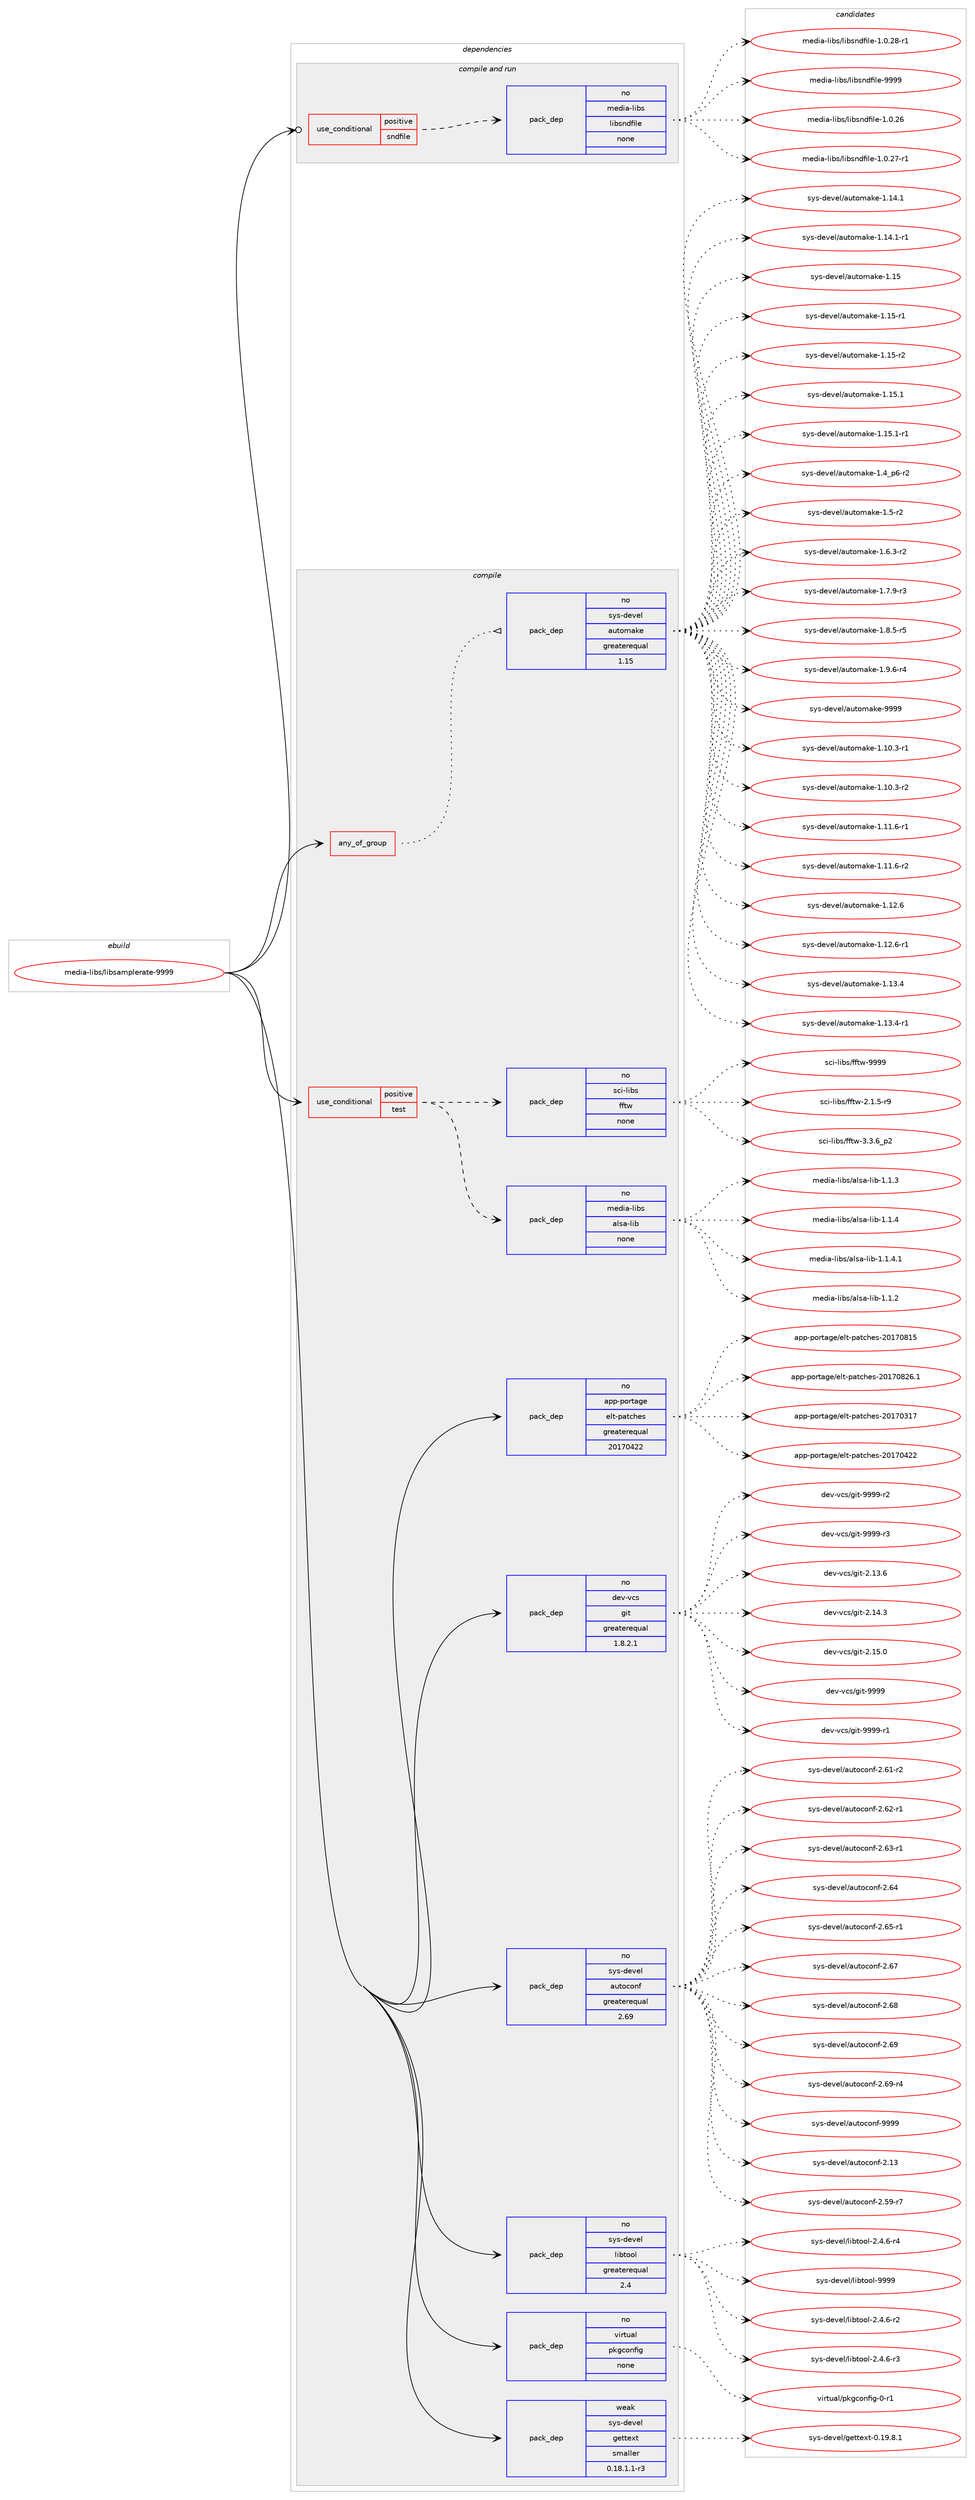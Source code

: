 digraph prolog {

# *************
# Graph options
# *************

newrank=true;
concentrate=true;
compound=true;
graph [rankdir=LR,fontname=Helvetica,fontsize=10,ranksep=1.5];#, ranksep=2.5, nodesep=0.2];
edge  [arrowhead=vee];
node  [fontname=Helvetica,fontsize=10];

# **********
# The ebuild
# **********

subgraph cluster_leftcol {
color=gray;
rank=same;
label=<<i>ebuild</i>>;
id [label="media-libs/libsamplerate-9999", color=red, width=4, href="../media-libs/libsamplerate-9999.svg"];
}

# ****************
# The dependencies
# ****************

subgraph cluster_midcol {
color=gray;
label=<<i>dependencies</i>>;
subgraph cluster_compile {
fillcolor="#eeeeee";
style=filled;
label=<<i>compile</i>>;
subgraph any5574 {
dependency365171 [label=<<TABLE BORDER="0" CELLBORDER="1" CELLSPACING="0" CELLPADDING="4"><TR><TD CELLPADDING="10">any_of_group</TD></TR></TABLE>>, shape=none, color=red];subgraph pack269468 {
dependency365172 [label=<<TABLE BORDER="0" CELLBORDER="1" CELLSPACING="0" CELLPADDING="4" WIDTH="220"><TR><TD ROWSPAN="6" CELLPADDING="30">pack_dep</TD></TR><TR><TD WIDTH="110">no</TD></TR><TR><TD>sys-devel</TD></TR><TR><TD>automake</TD></TR><TR><TD>greaterequal</TD></TR><TR><TD>1.15</TD></TR></TABLE>>, shape=none, color=blue];
}
dependency365171:e -> dependency365172:w [weight=20,style="dotted",arrowhead="oinv"];
}
id:e -> dependency365171:w [weight=20,style="solid",arrowhead="vee"];
subgraph cond89991 {
dependency365173 [label=<<TABLE BORDER="0" CELLBORDER="1" CELLSPACING="0" CELLPADDING="4"><TR><TD ROWSPAN="3" CELLPADDING="10">use_conditional</TD></TR><TR><TD>positive</TD></TR><TR><TD>test</TD></TR></TABLE>>, shape=none, color=red];
subgraph pack269469 {
dependency365174 [label=<<TABLE BORDER="0" CELLBORDER="1" CELLSPACING="0" CELLPADDING="4" WIDTH="220"><TR><TD ROWSPAN="6" CELLPADDING="30">pack_dep</TD></TR><TR><TD WIDTH="110">no</TD></TR><TR><TD>media-libs</TD></TR><TR><TD>alsa-lib</TD></TR><TR><TD>none</TD></TR><TR><TD></TD></TR></TABLE>>, shape=none, color=blue];
}
dependency365173:e -> dependency365174:w [weight=20,style="dashed",arrowhead="vee"];
subgraph pack269470 {
dependency365175 [label=<<TABLE BORDER="0" CELLBORDER="1" CELLSPACING="0" CELLPADDING="4" WIDTH="220"><TR><TD ROWSPAN="6" CELLPADDING="30">pack_dep</TD></TR><TR><TD WIDTH="110">no</TD></TR><TR><TD>sci-libs</TD></TR><TR><TD>fftw</TD></TR><TR><TD>none</TD></TR><TR><TD></TD></TR></TABLE>>, shape=none, color=blue];
}
dependency365173:e -> dependency365175:w [weight=20,style="dashed",arrowhead="vee"];
}
id:e -> dependency365173:w [weight=20,style="solid",arrowhead="vee"];
subgraph pack269471 {
dependency365176 [label=<<TABLE BORDER="0" CELLBORDER="1" CELLSPACING="0" CELLPADDING="4" WIDTH="220"><TR><TD ROWSPAN="6" CELLPADDING="30">pack_dep</TD></TR><TR><TD WIDTH="110">no</TD></TR><TR><TD>app-portage</TD></TR><TR><TD>elt-patches</TD></TR><TR><TD>greaterequal</TD></TR><TR><TD>20170422</TD></TR></TABLE>>, shape=none, color=blue];
}
id:e -> dependency365176:w [weight=20,style="solid",arrowhead="vee"];
subgraph pack269472 {
dependency365177 [label=<<TABLE BORDER="0" CELLBORDER="1" CELLSPACING="0" CELLPADDING="4" WIDTH="220"><TR><TD ROWSPAN="6" CELLPADDING="30">pack_dep</TD></TR><TR><TD WIDTH="110">no</TD></TR><TR><TD>dev-vcs</TD></TR><TR><TD>git</TD></TR><TR><TD>greaterequal</TD></TR><TR><TD>1.8.2.1</TD></TR></TABLE>>, shape=none, color=blue];
}
id:e -> dependency365177:w [weight=20,style="solid",arrowhead="vee"];
subgraph pack269473 {
dependency365178 [label=<<TABLE BORDER="0" CELLBORDER="1" CELLSPACING="0" CELLPADDING="4" WIDTH="220"><TR><TD ROWSPAN="6" CELLPADDING="30">pack_dep</TD></TR><TR><TD WIDTH="110">no</TD></TR><TR><TD>sys-devel</TD></TR><TR><TD>autoconf</TD></TR><TR><TD>greaterequal</TD></TR><TR><TD>2.69</TD></TR></TABLE>>, shape=none, color=blue];
}
id:e -> dependency365178:w [weight=20,style="solid",arrowhead="vee"];
subgraph pack269474 {
dependency365179 [label=<<TABLE BORDER="0" CELLBORDER="1" CELLSPACING="0" CELLPADDING="4" WIDTH="220"><TR><TD ROWSPAN="6" CELLPADDING="30">pack_dep</TD></TR><TR><TD WIDTH="110">no</TD></TR><TR><TD>sys-devel</TD></TR><TR><TD>libtool</TD></TR><TR><TD>greaterequal</TD></TR><TR><TD>2.4</TD></TR></TABLE>>, shape=none, color=blue];
}
id:e -> dependency365179:w [weight=20,style="solid",arrowhead="vee"];
subgraph pack269475 {
dependency365180 [label=<<TABLE BORDER="0" CELLBORDER="1" CELLSPACING="0" CELLPADDING="4" WIDTH="220"><TR><TD ROWSPAN="6" CELLPADDING="30">pack_dep</TD></TR><TR><TD WIDTH="110">no</TD></TR><TR><TD>virtual</TD></TR><TR><TD>pkgconfig</TD></TR><TR><TD>none</TD></TR><TR><TD></TD></TR></TABLE>>, shape=none, color=blue];
}
id:e -> dependency365180:w [weight=20,style="solid",arrowhead="vee"];
subgraph pack269476 {
dependency365181 [label=<<TABLE BORDER="0" CELLBORDER="1" CELLSPACING="0" CELLPADDING="4" WIDTH="220"><TR><TD ROWSPAN="6" CELLPADDING="30">pack_dep</TD></TR><TR><TD WIDTH="110">weak</TD></TR><TR><TD>sys-devel</TD></TR><TR><TD>gettext</TD></TR><TR><TD>smaller</TD></TR><TR><TD>0.18.1.1-r3</TD></TR></TABLE>>, shape=none, color=blue];
}
id:e -> dependency365181:w [weight=20,style="solid",arrowhead="vee"];
}
subgraph cluster_compileandrun {
fillcolor="#eeeeee";
style=filled;
label=<<i>compile and run</i>>;
subgraph cond89992 {
dependency365182 [label=<<TABLE BORDER="0" CELLBORDER="1" CELLSPACING="0" CELLPADDING="4"><TR><TD ROWSPAN="3" CELLPADDING="10">use_conditional</TD></TR><TR><TD>positive</TD></TR><TR><TD>sndfile</TD></TR></TABLE>>, shape=none, color=red];
subgraph pack269477 {
dependency365183 [label=<<TABLE BORDER="0" CELLBORDER="1" CELLSPACING="0" CELLPADDING="4" WIDTH="220"><TR><TD ROWSPAN="6" CELLPADDING="30">pack_dep</TD></TR><TR><TD WIDTH="110">no</TD></TR><TR><TD>media-libs</TD></TR><TR><TD>libsndfile</TD></TR><TR><TD>none</TD></TR><TR><TD></TD></TR></TABLE>>, shape=none, color=blue];
}
dependency365182:e -> dependency365183:w [weight=20,style="dashed",arrowhead="vee"];
}
id:e -> dependency365182:w [weight=20,style="solid",arrowhead="odotvee"];
}
subgraph cluster_run {
fillcolor="#eeeeee";
style=filled;
label=<<i>run</i>>;
}
}

# **************
# The candidates
# **************

subgraph cluster_choices {
rank=same;
color=gray;
label=<<i>candidates</i>>;

subgraph choice269468 {
color=black;
nodesep=1;
choice11512111545100101118101108479711711611110997107101454946494846514511449 [label="sys-devel/automake-1.10.3-r1", color=red, width=4,href="../sys-devel/automake-1.10.3-r1.svg"];
choice11512111545100101118101108479711711611110997107101454946494846514511450 [label="sys-devel/automake-1.10.3-r2", color=red, width=4,href="../sys-devel/automake-1.10.3-r2.svg"];
choice11512111545100101118101108479711711611110997107101454946494946544511449 [label="sys-devel/automake-1.11.6-r1", color=red, width=4,href="../sys-devel/automake-1.11.6-r1.svg"];
choice11512111545100101118101108479711711611110997107101454946494946544511450 [label="sys-devel/automake-1.11.6-r2", color=red, width=4,href="../sys-devel/automake-1.11.6-r2.svg"];
choice1151211154510010111810110847971171161111099710710145494649504654 [label="sys-devel/automake-1.12.6", color=red, width=4,href="../sys-devel/automake-1.12.6.svg"];
choice11512111545100101118101108479711711611110997107101454946495046544511449 [label="sys-devel/automake-1.12.6-r1", color=red, width=4,href="../sys-devel/automake-1.12.6-r1.svg"];
choice1151211154510010111810110847971171161111099710710145494649514652 [label="sys-devel/automake-1.13.4", color=red, width=4,href="../sys-devel/automake-1.13.4.svg"];
choice11512111545100101118101108479711711611110997107101454946495146524511449 [label="sys-devel/automake-1.13.4-r1", color=red, width=4,href="../sys-devel/automake-1.13.4-r1.svg"];
choice1151211154510010111810110847971171161111099710710145494649524649 [label="sys-devel/automake-1.14.1", color=red, width=4,href="../sys-devel/automake-1.14.1.svg"];
choice11512111545100101118101108479711711611110997107101454946495246494511449 [label="sys-devel/automake-1.14.1-r1", color=red, width=4,href="../sys-devel/automake-1.14.1-r1.svg"];
choice115121115451001011181011084797117116111109971071014549464953 [label="sys-devel/automake-1.15", color=red, width=4,href="../sys-devel/automake-1.15.svg"];
choice1151211154510010111810110847971171161111099710710145494649534511449 [label="sys-devel/automake-1.15-r1", color=red, width=4,href="../sys-devel/automake-1.15-r1.svg"];
choice1151211154510010111810110847971171161111099710710145494649534511450 [label="sys-devel/automake-1.15-r2", color=red, width=4,href="../sys-devel/automake-1.15-r2.svg"];
choice1151211154510010111810110847971171161111099710710145494649534649 [label="sys-devel/automake-1.15.1", color=red, width=4,href="../sys-devel/automake-1.15.1.svg"];
choice11512111545100101118101108479711711611110997107101454946495346494511449 [label="sys-devel/automake-1.15.1-r1", color=red, width=4,href="../sys-devel/automake-1.15.1-r1.svg"];
choice115121115451001011181011084797117116111109971071014549465295112544511450 [label="sys-devel/automake-1.4_p6-r2", color=red, width=4,href="../sys-devel/automake-1.4_p6-r2.svg"];
choice11512111545100101118101108479711711611110997107101454946534511450 [label="sys-devel/automake-1.5-r2", color=red, width=4,href="../sys-devel/automake-1.5-r2.svg"];
choice115121115451001011181011084797117116111109971071014549465446514511450 [label="sys-devel/automake-1.6.3-r2", color=red, width=4,href="../sys-devel/automake-1.6.3-r2.svg"];
choice115121115451001011181011084797117116111109971071014549465546574511451 [label="sys-devel/automake-1.7.9-r3", color=red, width=4,href="../sys-devel/automake-1.7.9-r3.svg"];
choice115121115451001011181011084797117116111109971071014549465646534511453 [label="sys-devel/automake-1.8.5-r5", color=red, width=4,href="../sys-devel/automake-1.8.5-r5.svg"];
choice115121115451001011181011084797117116111109971071014549465746544511452 [label="sys-devel/automake-1.9.6-r4", color=red, width=4,href="../sys-devel/automake-1.9.6-r4.svg"];
choice115121115451001011181011084797117116111109971071014557575757 [label="sys-devel/automake-9999", color=red, width=4,href="../sys-devel/automake-9999.svg"];
dependency365172:e -> choice11512111545100101118101108479711711611110997107101454946494846514511449:w [style=dotted,weight="100"];
dependency365172:e -> choice11512111545100101118101108479711711611110997107101454946494846514511450:w [style=dotted,weight="100"];
dependency365172:e -> choice11512111545100101118101108479711711611110997107101454946494946544511449:w [style=dotted,weight="100"];
dependency365172:e -> choice11512111545100101118101108479711711611110997107101454946494946544511450:w [style=dotted,weight="100"];
dependency365172:e -> choice1151211154510010111810110847971171161111099710710145494649504654:w [style=dotted,weight="100"];
dependency365172:e -> choice11512111545100101118101108479711711611110997107101454946495046544511449:w [style=dotted,weight="100"];
dependency365172:e -> choice1151211154510010111810110847971171161111099710710145494649514652:w [style=dotted,weight="100"];
dependency365172:e -> choice11512111545100101118101108479711711611110997107101454946495146524511449:w [style=dotted,weight="100"];
dependency365172:e -> choice1151211154510010111810110847971171161111099710710145494649524649:w [style=dotted,weight="100"];
dependency365172:e -> choice11512111545100101118101108479711711611110997107101454946495246494511449:w [style=dotted,weight="100"];
dependency365172:e -> choice115121115451001011181011084797117116111109971071014549464953:w [style=dotted,weight="100"];
dependency365172:e -> choice1151211154510010111810110847971171161111099710710145494649534511449:w [style=dotted,weight="100"];
dependency365172:e -> choice1151211154510010111810110847971171161111099710710145494649534511450:w [style=dotted,weight="100"];
dependency365172:e -> choice1151211154510010111810110847971171161111099710710145494649534649:w [style=dotted,weight="100"];
dependency365172:e -> choice11512111545100101118101108479711711611110997107101454946495346494511449:w [style=dotted,weight="100"];
dependency365172:e -> choice115121115451001011181011084797117116111109971071014549465295112544511450:w [style=dotted,weight="100"];
dependency365172:e -> choice11512111545100101118101108479711711611110997107101454946534511450:w [style=dotted,weight="100"];
dependency365172:e -> choice115121115451001011181011084797117116111109971071014549465446514511450:w [style=dotted,weight="100"];
dependency365172:e -> choice115121115451001011181011084797117116111109971071014549465546574511451:w [style=dotted,weight="100"];
dependency365172:e -> choice115121115451001011181011084797117116111109971071014549465646534511453:w [style=dotted,weight="100"];
dependency365172:e -> choice115121115451001011181011084797117116111109971071014549465746544511452:w [style=dotted,weight="100"];
dependency365172:e -> choice115121115451001011181011084797117116111109971071014557575757:w [style=dotted,weight="100"];
}
subgraph choice269469 {
color=black;
nodesep=1;
choice1091011001059745108105981154797108115974510810598454946494650 [label="media-libs/alsa-lib-1.1.2", color=red, width=4,href="../media-libs/alsa-lib-1.1.2.svg"];
choice1091011001059745108105981154797108115974510810598454946494651 [label="media-libs/alsa-lib-1.1.3", color=red, width=4,href="../media-libs/alsa-lib-1.1.3.svg"];
choice1091011001059745108105981154797108115974510810598454946494652 [label="media-libs/alsa-lib-1.1.4", color=red, width=4,href="../media-libs/alsa-lib-1.1.4.svg"];
choice10910110010597451081059811547971081159745108105984549464946524649 [label="media-libs/alsa-lib-1.1.4.1", color=red, width=4,href="../media-libs/alsa-lib-1.1.4.1.svg"];
dependency365174:e -> choice1091011001059745108105981154797108115974510810598454946494650:w [style=dotted,weight="100"];
dependency365174:e -> choice1091011001059745108105981154797108115974510810598454946494651:w [style=dotted,weight="100"];
dependency365174:e -> choice1091011001059745108105981154797108115974510810598454946494652:w [style=dotted,weight="100"];
dependency365174:e -> choice10910110010597451081059811547971081159745108105984549464946524649:w [style=dotted,weight="100"];
}
subgraph choice269470 {
color=black;
nodesep=1;
choice115991054510810598115471021021161194550464946534511457 [label="sci-libs/fftw-2.1.5-r9", color=red, width=4,href="../sci-libs/fftw-2.1.5-r9.svg"];
choice115991054510810598115471021021161194551465146549511250 [label="sci-libs/fftw-3.3.6_p2", color=red, width=4,href="../sci-libs/fftw-3.3.6_p2.svg"];
choice115991054510810598115471021021161194557575757 [label="sci-libs/fftw-9999", color=red, width=4,href="../sci-libs/fftw-9999.svg"];
dependency365175:e -> choice115991054510810598115471021021161194550464946534511457:w [style=dotted,weight="100"];
dependency365175:e -> choice115991054510810598115471021021161194551465146549511250:w [style=dotted,weight="100"];
dependency365175:e -> choice115991054510810598115471021021161194557575757:w [style=dotted,weight="100"];
}
subgraph choice269471 {
color=black;
nodesep=1;
choice97112112451121111141169710310147101108116451129711699104101115455048495548514955 [label="app-portage/elt-patches-20170317", color=red, width=4,href="../app-portage/elt-patches-20170317.svg"];
choice97112112451121111141169710310147101108116451129711699104101115455048495548525050 [label="app-portage/elt-patches-20170422", color=red, width=4,href="../app-portage/elt-patches-20170422.svg"];
choice97112112451121111141169710310147101108116451129711699104101115455048495548564953 [label="app-portage/elt-patches-20170815", color=red, width=4,href="../app-portage/elt-patches-20170815.svg"];
choice971121124511211111411697103101471011081164511297116991041011154550484955485650544649 [label="app-portage/elt-patches-20170826.1", color=red, width=4,href="../app-portage/elt-patches-20170826.1.svg"];
dependency365176:e -> choice97112112451121111141169710310147101108116451129711699104101115455048495548514955:w [style=dotted,weight="100"];
dependency365176:e -> choice97112112451121111141169710310147101108116451129711699104101115455048495548525050:w [style=dotted,weight="100"];
dependency365176:e -> choice97112112451121111141169710310147101108116451129711699104101115455048495548564953:w [style=dotted,weight="100"];
dependency365176:e -> choice971121124511211111411697103101471011081164511297116991041011154550484955485650544649:w [style=dotted,weight="100"];
}
subgraph choice269472 {
color=black;
nodesep=1;
choice10010111845118991154710310511645504649514654 [label="dev-vcs/git-2.13.6", color=red, width=4,href="../dev-vcs/git-2.13.6.svg"];
choice10010111845118991154710310511645504649524651 [label="dev-vcs/git-2.14.3", color=red, width=4,href="../dev-vcs/git-2.14.3.svg"];
choice10010111845118991154710310511645504649534648 [label="dev-vcs/git-2.15.0", color=red, width=4,href="../dev-vcs/git-2.15.0.svg"];
choice1001011184511899115471031051164557575757 [label="dev-vcs/git-9999", color=red, width=4,href="../dev-vcs/git-9999.svg"];
choice10010111845118991154710310511645575757574511449 [label="dev-vcs/git-9999-r1", color=red, width=4,href="../dev-vcs/git-9999-r1.svg"];
choice10010111845118991154710310511645575757574511450 [label="dev-vcs/git-9999-r2", color=red, width=4,href="../dev-vcs/git-9999-r2.svg"];
choice10010111845118991154710310511645575757574511451 [label="dev-vcs/git-9999-r3", color=red, width=4,href="../dev-vcs/git-9999-r3.svg"];
dependency365177:e -> choice10010111845118991154710310511645504649514654:w [style=dotted,weight="100"];
dependency365177:e -> choice10010111845118991154710310511645504649524651:w [style=dotted,weight="100"];
dependency365177:e -> choice10010111845118991154710310511645504649534648:w [style=dotted,weight="100"];
dependency365177:e -> choice1001011184511899115471031051164557575757:w [style=dotted,weight="100"];
dependency365177:e -> choice10010111845118991154710310511645575757574511449:w [style=dotted,weight="100"];
dependency365177:e -> choice10010111845118991154710310511645575757574511450:w [style=dotted,weight="100"];
dependency365177:e -> choice10010111845118991154710310511645575757574511451:w [style=dotted,weight="100"];
}
subgraph choice269473 {
color=black;
nodesep=1;
choice115121115451001011181011084797117116111991111101024550464951 [label="sys-devel/autoconf-2.13", color=red, width=4,href="../sys-devel/autoconf-2.13.svg"];
choice1151211154510010111810110847971171161119911111010245504653574511455 [label="sys-devel/autoconf-2.59-r7", color=red, width=4,href="../sys-devel/autoconf-2.59-r7.svg"];
choice1151211154510010111810110847971171161119911111010245504654494511450 [label="sys-devel/autoconf-2.61-r2", color=red, width=4,href="../sys-devel/autoconf-2.61-r2.svg"];
choice1151211154510010111810110847971171161119911111010245504654504511449 [label="sys-devel/autoconf-2.62-r1", color=red, width=4,href="../sys-devel/autoconf-2.62-r1.svg"];
choice1151211154510010111810110847971171161119911111010245504654514511449 [label="sys-devel/autoconf-2.63-r1", color=red, width=4,href="../sys-devel/autoconf-2.63-r1.svg"];
choice115121115451001011181011084797117116111991111101024550465452 [label="sys-devel/autoconf-2.64", color=red, width=4,href="../sys-devel/autoconf-2.64.svg"];
choice1151211154510010111810110847971171161119911111010245504654534511449 [label="sys-devel/autoconf-2.65-r1", color=red, width=4,href="../sys-devel/autoconf-2.65-r1.svg"];
choice115121115451001011181011084797117116111991111101024550465455 [label="sys-devel/autoconf-2.67", color=red, width=4,href="../sys-devel/autoconf-2.67.svg"];
choice115121115451001011181011084797117116111991111101024550465456 [label="sys-devel/autoconf-2.68", color=red, width=4,href="../sys-devel/autoconf-2.68.svg"];
choice115121115451001011181011084797117116111991111101024550465457 [label="sys-devel/autoconf-2.69", color=red, width=4,href="../sys-devel/autoconf-2.69.svg"];
choice1151211154510010111810110847971171161119911111010245504654574511452 [label="sys-devel/autoconf-2.69-r4", color=red, width=4,href="../sys-devel/autoconf-2.69-r4.svg"];
choice115121115451001011181011084797117116111991111101024557575757 [label="sys-devel/autoconf-9999", color=red, width=4,href="../sys-devel/autoconf-9999.svg"];
dependency365178:e -> choice115121115451001011181011084797117116111991111101024550464951:w [style=dotted,weight="100"];
dependency365178:e -> choice1151211154510010111810110847971171161119911111010245504653574511455:w [style=dotted,weight="100"];
dependency365178:e -> choice1151211154510010111810110847971171161119911111010245504654494511450:w [style=dotted,weight="100"];
dependency365178:e -> choice1151211154510010111810110847971171161119911111010245504654504511449:w [style=dotted,weight="100"];
dependency365178:e -> choice1151211154510010111810110847971171161119911111010245504654514511449:w [style=dotted,weight="100"];
dependency365178:e -> choice115121115451001011181011084797117116111991111101024550465452:w [style=dotted,weight="100"];
dependency365178:e -> choice1151211154510010111810110847971171161119911111010245504654534511449:w [style=dotted,weight="100"];
dependency365178:e -> choice115121115451001011181011084797117116111991111101024550465455:w [style=dotted,weight="100"];
dependency365178:e -> choice115121115451001011181011084797117116111991111101024550465456:w [style=dotted,weight="100"];
dependency365178:e -> choice115121115451001011181011084797117116111991111101024550465457:w [style=dotted,weight="100"];
dependency365178:e -> choice1151211154510010111810110847971171161119911111010245504654574511452:w [style=dotted,weight="100"];
dependency365178:e -> choice115121115451001011181011084797117116111991111101024557575757:w [style=dotted,weight="100"];
}
subgraph choice269474 {
color=black;
nodesep=1;
choice1151211154510010111810110847108105981161111111084550465246544511450 [label="sys-devel/libtool-2.4.6-r2", color=red, width=4,href="../sys-devel/libtool-2.4.6-r2.svg"];
choice1151211154510010111810110847108105981161111111084550465246544511451 [label="sys-devel/libtool-2.4.6-r3", color=red, width=4,href="../sys-devel/libtool-2.4.6-r3.svg"];
choice1151211154510010111810110847108105981161111111084550465246544511452 [label="sys-devel/libtool-2.4.6-r4", color=red, width=4,href="../sys-devel/libtool-2.4.6-r4.svg"];
choice1151211154510010111810110847108105981161111111084557575757 [label="sys-devel/libtool-9999", color=red, width=4,href="../sys-devel/libtool-9999.svg"];
dependency365179:e -> choice1151211154510010111810110847108105981161111111084550465246544511450:w [style=dotted,weight="100"];
dependency365179:e -> choice1151211154510010111810110847108105981161111111084550465246544511451:w [style=dotted,weight="100"];
dependency365179:e -> choice1151211154510010111810110847108105981161111111084550465246544511452:w [style=dotted,weight="100"];
dependency365179:e -> choice1151211154510010111810110847108105981161111111084557575757:w [style=dotted,weight="100"];
}
subgraph choice269475 {
color=black;
nodesep=1;
choice11810511411611797108471121071039911111010210510345484511449 [label="virtual/pkgconfig-0-r1", color=red, width=4,href="../virtual/pkgconfig-0-r1.svg"];
dependency365180:e -> choice11810511411611797108471121071039911111010210510345484511449:w [style=dotted,weight="100"];
}
subgraph choice269476 {
color=black;
nodesep=1;
choice1151211154510010111810110847103101116116101120116454846495746564649 [label="sys-devel/gettext-0.19.8.1", color=red, width=4,href="../sys-devel/gettext-0.19.8.1.svg"];
dependency365181:e -> choice1151211154510010111810110847103101116116101120116454846495746564649:w [style=dotted,weight="100"];
}
subgraph choice269477 {
color=black;
nodesep=1;
choice109101100105974510810598115471081059811511010010210510810145494648465054 [label="media-libs/libsndfile-1.0.26", color=red, width=4,href="../media-libs/libsndfile-1.0.26.svg"];
choice1091011001059745108105981154710810598115110100102105108101454946484650554511449 [label="media-libs/libsndfile-1.0.27-r1", color=red, width=4,href="../media-libs/libsndfile-1.0.27-r1.svg"];
choice1091011001059745108105981154710810598115110100102105108101454946484650564511449 [label="media-libs/libsndfile-1.0.28-r1", color=red, width=4,href="../media-libs/libsndfile-1.0.28-r1.svg"];
choice10910110010597451081059811547108105981151101001021051081014557575757 [label="media-libs/libsndfile-9999", color=red, width=4,href="../media-libs/libsndfile-9999.svg"];
dependency365183:e -> choice109101100105974510810598115471081059811511010010210510810145494648465054:w [style=dotted,weight="100"];
dependency365183:e -> choice1091011001059745108105981154710810598115110100102105108101454946484650554511449:w [style=dotted,weight="100"];
dependency365183:e -> choice1091011001059745108105981154710810598115110100102105108101454946484650564511449:w [style=dotted,weight="100"];
dependency365183:e -> choice10910110010597451081059811547108105981151101001021051081014557575757:w [style=dotted,weight="100"];
}
}

}
